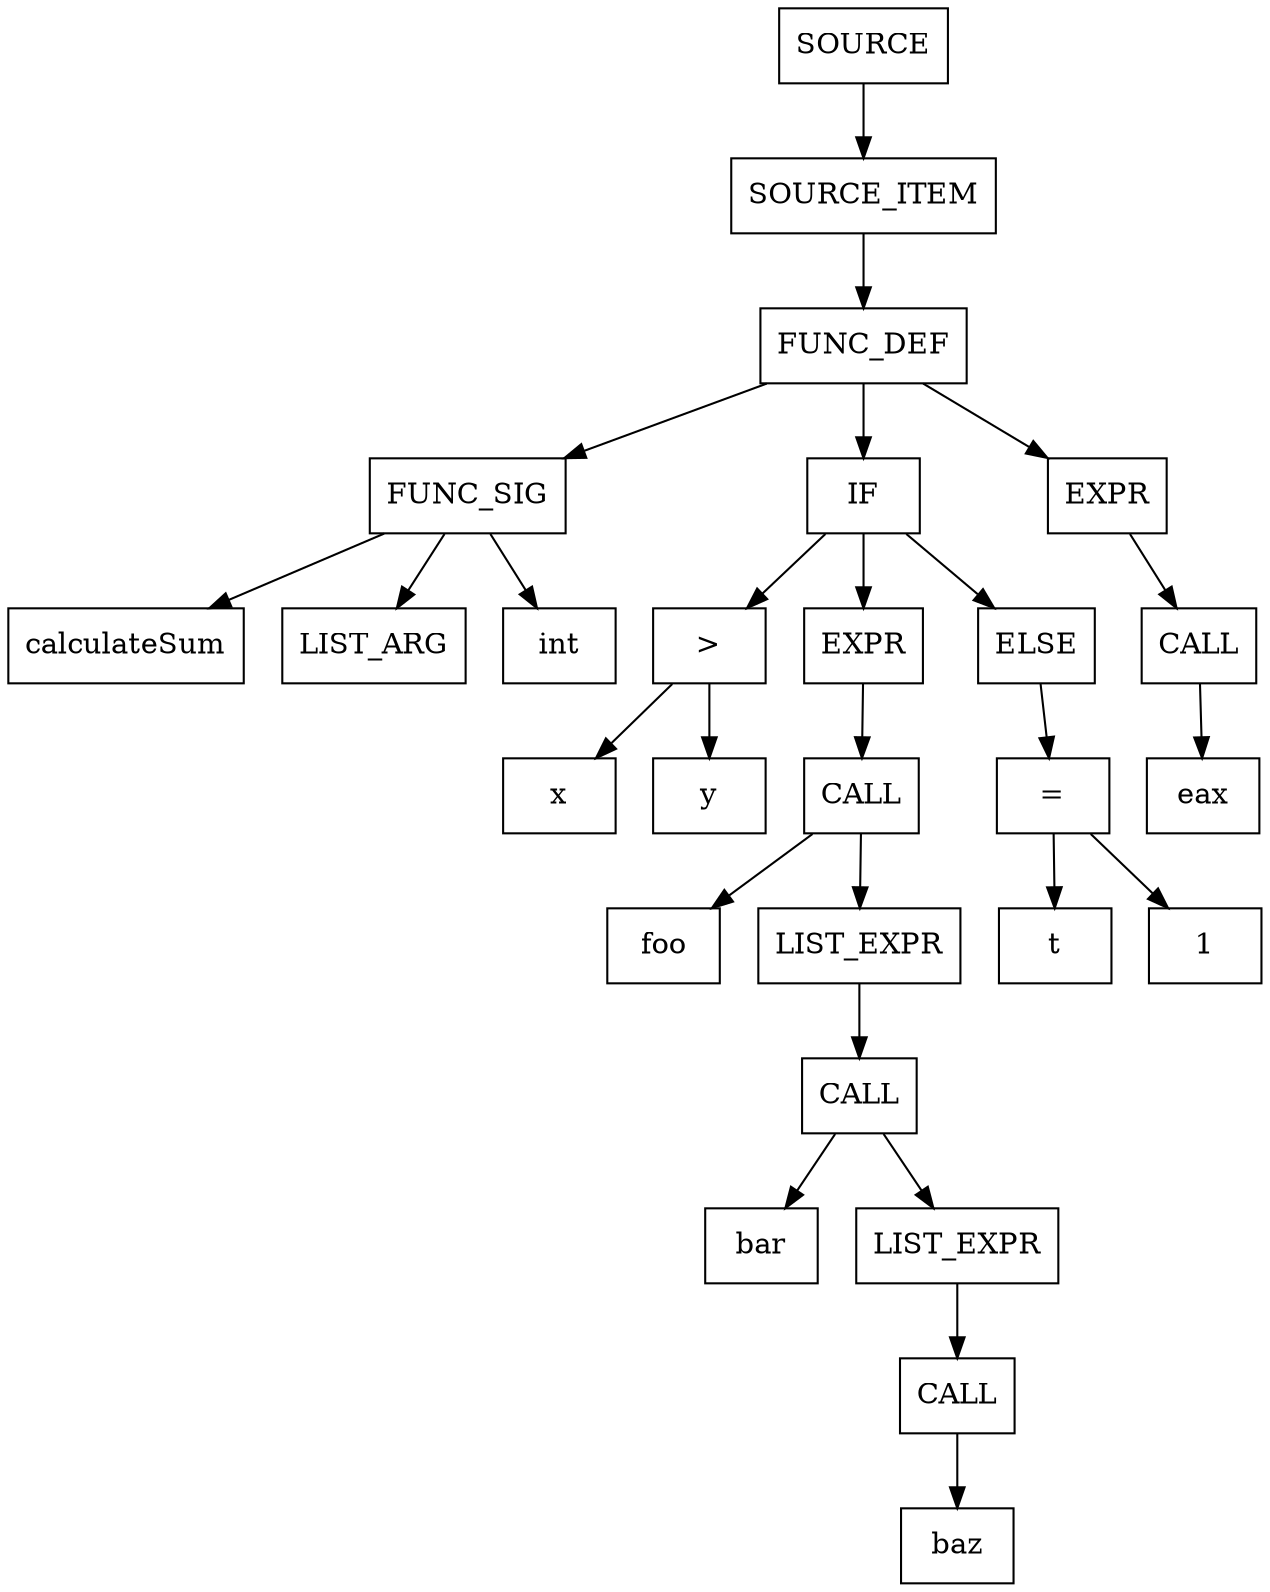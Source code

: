 digraph AST {
    node [shape=box];
    cluster_0_node3262343480 [label="SOURCE"];
    cluster_0_node3262343168 [label="SOURCE_ITEM"];
    cluster_0_node3262341296 [label="FUNC_DEF"];
    cluster_0_node3262288880 [label="FUNC_SIG"];
    cluster_0_node3262288256 [label="calculateSum"];
    cluster_0_node3262288568 [label="LIST_ARG"];
    cluster_0_node3262289504 [label="int"];
    cluster_0_node3262340048 [label="IF"];
    cluster_0_node3262291064 [label=">"];
    cluster_0_node3262291376 [label="x"];
    cluster_0_node3262292000 [label="y"];
    cluster_0_node3262333184 [label="EXPR"];
    cluster_0_node3262332872 [label="CALL"];
    cluster_0_node3262329440 [label="foo"];
    cluster_0_node3262332560 [label="LIST_EXPR"];
    cluster_0_node3262332248 [label="CALL"];
    cluster_0_node3262330376 [label="bar"];
    cluster_0_node3262331936 [label="LIST_EXPR"];
    cluster_0_node3262331624 [label="CALL"];
    cluster_0_node3262331312 [label="baz"];
    cluster_0_node3262339736 [label="ELSE"];
    cluster_0_node3262339112 [label="="];
    cluster_0_node3262338488 [label="t"];
    cluster_0_node3262339424 [label="1"];
    cluster_0_node3262342856 [label="EXPR"];
    cluster_0_node3262342544 [label="CALL"];
    cluster_0_node3262342232 [label="eax"];
    cluster_0_node3262343480 -> cluster_0_node3262343168;
    cluster_0_node3262343168 -> cluster_0_node3262341296;
    cluster_0_node3262341296 -> cluster_0_node3262288880;
    cluster_0_node3262288880 -> cluster_0_node3262288256;
    cluster_0_node3262288880 -> cluster_0_node3262288568;
    cluster_0_node3262288880 -> cluster_0_node3262289504;
    cluster_0_node3262341296 -> cluster_0_node3262340048;
    cluster_0_node3262340048 -> cluster_0_node3262291064;
    cluster_0_node3262291064 -> cluster_0_node3262291376;
    cluster_0_node3262291064 -> cluster_0_node3262292000;
    cluster_0_node3262340048 -> cluster_0_node3262333184;
    cluster_0_node3262333184 -> cluster_0_node3262332872;
    cluster_0_node3262332872 -> cluster_0_node3262329440;
    cluster_0_node3262332872 -> cluster_0_node3262332560;
    cluster_0_node3262332560 -> cluster_0_node3262332248;
    cluster_0_node3262332248 -> cluster_0_node3262330376;
    cluster_0_node3262332248 -> cluster_0_node3262331936;
    cluster_0_node3262331936 -> cluster_0_node3262331624;
    cluster_0_node3262331624 -> cluster_0_node3262331312;
    cluster_0_node3262340048 -> cluster_0_node3262339736;
    cluster_0_node3262339736 -> cluster_0_node3262339112;
    cluster_0_node3262339112 -> cluster_0_node3262338488;
    cluster_0_node3262339112 -> cluster_0_node3262339424;
    cluster_0_node3262341296 -> cluster_0_node3262342856;
    cluster_0_node3262342856 -> cluster_0_node3262342544;
    cluster_0_node3262342544 -> cluster_0_node3262342232;
}
